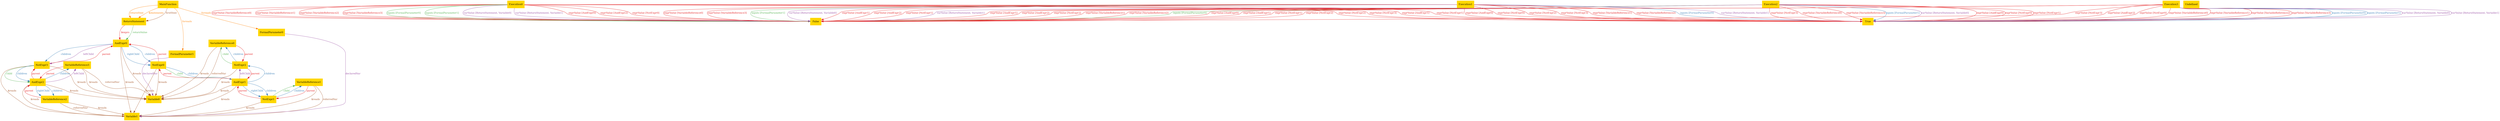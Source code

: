 digraph "graph" {
graph [fontsize=12]
node [fontsize=12]
edge [fontsize=12]
rankdir=TB;
"N22" -> "N21" [uuid = "<ReturnStatement, AndExpr0>", color = "#e41a1c", fontcolor = "#e41a1c", style = "solid", label = "$exprs", dir = "forward", weight = "1"]
"N21" -> "N9" [uuid = "<AndExpr0, Variable0>", color = "#a65628", fontcolor = "#a65628", style = "solid", label = "$reads", dir = "forward", weight = "1"]
"N21" -> "N7" [uuid = "<AndExpr0, Variable1>", color = "#a65628", fontcolor = "#a65628", style = "solid", label = "$reads", dir = "forward", weight = "1"]
"N14" -> "N9" [uuid = "<AndExpr1, Variable0>", color = "#a65628", fontcolor = "#a65628", style = "solid", label = "$reads", dir = "forward", weight = "1"]
"N14" -> "N7" [uuid = "<AndExpr1, Variable1>", color = "#a65628", fontcolor = "#a65628", style = "solid", label = "$reads", dir = "forward", weight = "1"]
"N15" -> "N9" [uuid = "<AndExpr2, Variable0>", color = "#a65628", fontcolor = "#a65628", style = "solid", label = "$reads", dir = "forward", weight = "1"]
"N15" -> "N7" [uuid = "<AndExpr2, Variable1>", color = "#a65628", fontcolor = "#a65628", style = "solid", label = "$reads", dir = "forward", weight = "1"]
"N16" -> "N9" [uuid = "<NotExpr0, Variable0>", color = "#a65628", fontcolor = "#a65628", style = "solid", label = "$reads", dir = "forward", weight = "1"]
"N16" -> "N7" [uuid = "<NotExpr0, Variable1>", color = "#a65628", fontcolor = "#a65628", style = "solid", label = "$reads", dir = "forward", weight = "1"]
"N12" -> "N7" [uuid = "<NotExpr1, Variable1>", color = "#a65628", fontcolor = "#a65628", style = "solid", label = "$reads", dir = "forward", weight = "1"]
"N17" -> "N9" [uuid = "<NotExpr2, Variable0>", color = "#a65628", fontcolor = "#a65628", style = "solid", label = "$reads", dir = "forward", weight = "1"]
"N18" -> "N9" [uuid = "<NotExpr3, Variable0>", color = "#a65628", fontcolor = "#a65628", style = "solid", label = "$reads", dir = "forward", weight = "1"]
"N18" -> "N7" [uuid = "<NotExpr3, Variable1>", color = "#a65628", fontcolor = "#a65628", style = "solid", label = "$reads", dir = "forward", weight = "1"]
"N19" -> "N9" [uuid = "<VariableReference0, Variable0>", color = "#a65628", fontcolor = "#a65628", style = "solid", label = "$reads", dir = "forward", weight = "1"]
"N13" -> "N7" [uuid = "<VariableReference1, Variable1>", color = "#a65628", fontcolor = "#a65628", style = "solid", label = "$reads", dir = "forward", weight = "1"]
"N11" -> "N7" [uuid = "<VariableReference2, Variable1>", color = "#a65628", fontcolor = "#a65628", style = "solid", label = "$reads", dir = "forward", weight = "1"]
"N20" -> "N9" [uuid = "<VariableReference3, Variable0>", color = "#a65628", fontcolor = "#a65628", style = "solid", label = "$reads", dir = "forward", weight = "1"]
"N23" -> "N22" [uuid = "<MainFunction, ReturnStatement>", color = "#ff7f00", fontcolor = "#ff7f00", style = "solid", label = "$statements", dir = "forward", weight = "1"]
"N16" -> "N14" [uuid = "<NotExpr0, AndExpr1>", color = "#4daf4a", fontcolor = "#4daf4a", style = "solid", label = "child", dir = "forward", weight = "1"]
"N13" -> "N12" [uuid = "<NotExpr1, VariableReference1>", color = "#4daf4a", fontcolor = "#4daf4a", style = "solid", label = "child", dir = "back", weight = "1"]
"N19" -> "N17" [uuid = "<NotExpr2, VariableReference0>", color = "#4daf4a", fontcolor = "#4daf4a", style = "solid", label = "child", dir = "back", weight = "1"]
"N18" -> "N15" [uuid = "<NotExpr3, AndExpr2>", color = "#4daf4a", fontcolor = "#4daf4a", style = "solid", label = "child", dir = "forward", weight = "1"]
"N21" -> "N16" [uuid = "<AndExpr0, NotExpr0>", color = "#377eb8", fontcolor = "#377eb8", style = "solid", label = "children", dir = "forward", weight = "1"]
"N21" -> "N18" [uuid = "<AndExpr0, NotExpr3>", color = "#377eb8", fontcolor = "#377eb8", style = "solid", label = "children", dir = "forward", weight = "1"]
"N14" -> "N12" [uuid = "<AndExpr1, NotExpr1>", color = "#377eb8", fontcolor = "#377eb8", style = "solid", label = "children", dir = "forward", weight = "1"]
"N17" -> "N14" [uuid = "<AndExpr1, NotExpr2>", color = "#377eb8", fontcolor = "#377eb8", style = "solid", label = "children", dir = "back", weight = "1"]
"N15" -> "N11" [uuid = "<AndExpr2, VariableReference2>", color = "#377eb8", fontcolor = "#377eb8", style = "solid", label = "children", dir = "forward", weight = "1"]
"N20" -> "N15" [uuid = "<AndExpr2, VariableReference3>", color = "#377eb8", fontcolor = "#377eb8", style = "solid", label = "children", dir = "back", weight = "1"]
"N16" -> "N14" [uuid = "<NotExpr0, AndExpr1>", color = "#377eb8", fontcolor = "#377eb8", style = "solid", label = "children", dir = "forward", weight = "1"]
"N13" -> "N12" [uuid = "<NotExpr1, VariableReference1>", color = "#377eb8", fontcolor = "#377eb8", style = "solid", label = "children", dir = "back", weight = "1"]
"N19" -> "N17" [uuid = "<NotExpr2, VariableReference0>", color = "#377eb8", fontcolor = "#377eb8", style = "solid", label = "children", dir = "back", weight = "1"]
"N18" -> "N15" [uuid = "<NotExpr3, AndExpr2>", color = "#377eb8", fontcolor = "#377eb8", style = "solid", label = "children", dir = "forward", weight = "1"]
"N8" -> "N7" [uuid = "<FormalParameter0, Variable1>", color = "#984ea3", fontcolor = "#984ea3", style = "solid", label = "declaredVar", dir = "forward", weight = "1"]
"N10" -> "N9" [uuid = "<FormalParameter1, Variable0>", color = "#984ea3", fontcolor = "#984ea3", style = "solid", label = "declaredVar", dir = "forward", weight = "1"]
"N6" -> "N2" [uuid = "<Execution0, AndExpr0, False>", color = "#e41a1c", fontcolor = "#e41a1c", style = "solid", label = "exprValue [AndExpr0]", dir = "forward", weight = "1"]
"N6" -> "N1" [uuid = "<Execution0, AndExpr1, True>", color = "#e41a1c", fontcolor = "#e41a1c", style = "solid", label = "exprValue [AndExpr1]", dir = "forward", weight = "1"]
"N6" -> "N2" [uuid = "<Execution0, AndExpr2, False>", color = "#e41a1c", fontcolor = "#e41a1c", style = "solid", label = "exprValue [AndExpr2]", dir = "forward", weight = "1"]
"N6" -> "N2" [uuid = "<Execution0, NotExpr0, False>", color = "#e41a1c", fontcolor = "#e41a1c", style = "solid", label = "exprValue [NotExpr0]", dir = "forward", weight = "1"]
"N6" -> "N1" [uuid = "<Execution0, NotExpr1, True>", color = "#e41a1c", fontcolor = "#e41a1c", style = "solid", label = "exprValue [NotExpr1]", dir = "forward", weight = "1"]
"N6" -> "N1" [uuid = "<Execution0, NotExpr2, True>", color = "#e41a1c", fontcolor = "#e41a1c", style = "solid", label = "exprValue [NotExpr2]", dir = "forward", weight = "1"]
"N6" -> "N1" [uuid = "<Execution0, NotExpr3, True>", color = "#e41a1c", fontcolor = "#e41a1c", style = "solid", label = "exprValue [NotExpr3]", dir = "forward", weight = "1"]
"N6" -> "N2" [uuid = "<Execution0, VariableReference0, False>", color = "#e41a1c", fontcolor = "#e41a1c", style = "solid", label = "exprValue [VariableReference0]", dir = "forward", weight = "1"]
"N6" -> "N2" [uuid = "<Execution0, VariableReference1, False>", color = "#e41a1c", fontcolor = "#e41a1c", style = "solid", label = "exprValue [VariableReference1]", dir = "forward", weight = "1"]
"N6" -> "N2" [uuid = "<Execution0, VariableReference2, False>", color = "#e41a1c", fontcolor = "#e41a1c", style = "solid", label = "exprValue [VariableReference2]", dir = "forward", weight = "1"]
"N6" -> "N2" [uuid = "<Execution0, VariableReference3, False>", color = "#e41a1c", fontcolor = "#e41a1c", style = "solid", label = "exprValue [VariableReference3]", dir = "forward", weight = "1"]
"N5" -> "N1" [uuid = "<Execution1, AndExpr0, True>", color = "#e41a1c", fontcolor = "#e41a1c", style = "solid", label = "exprValue [AndExpr0]", dir = "forward", weight = "1"]
"N5" -> "N2" [uuid = "<Execution1, AndExpr1, False>", color = "#e41a1c", fontcolor = "#e41a1c", style = "solid", label = "exprValue [AndExpr1]", dir = "forward", weight = "1"]
"N5" -> "N2" [uuid = "<Execution1, AndExpr2, False>", color = "#e41a1c", fontcolor = "#e41a1c", style = "solid", label = "exprValue [AndExpr2]", dir = "forward", weight = "1"]
"N5" -> "N1" [uuid = "<Execution1, NotExpr0, True>", color = "#e41a1c", fontcolor = "#e41a1c", style = "solid", label = "exprValue [NotExpr0]", dir = "forward", weight = "1"]
"N5" -> "N2" [uuid = "<Execution1, NotExpr1, False>", color = "#e41a1c", fontcolor = "#e41a1c", style = "solid", label = "exprValue [NotExpr1]", dir = "forward", weight = "1"]
"N5" -> "N1" [uuid = "<Execution1, NotExpr2, True>", color = "#e41a1c", fontcolor = "#e41a1c", style = "solid", label = "exprValue [NotExpr2]", dir = "forward", weight = "1"]
"N5" -> "N1" [uuid = "<Execution1, NotExpr3, True>", color = "#e41a1c", fontcolor = "#e41a1c", style = "solid", label = "exprValue [NotExpr3]", dir = "forward", weight = "1"]
"N5" -> "N2" [uuid = "<Execution1, VariableReference0, False>", color = "#e41a1c", fontcolor = "#e41a1c", style = "solid", label = "exprValue [VariableReference0]", dir = "forward", weight = "1"]
"N5" -> "N1" [uuid = "<Execution1, VariableReference1, True>", color = "#e41a1c", fontcolor = "#e41a1c", style = "solid", label = "exprValue [VariableReference1]", dir = "forward", weight = "1"]
"N5" -> "N1" [uuid = "<Execution1, VariableReference2, True>", color = "#e41a1c", fontcolor = "#e41a1c", style = "solid", label = "exprValue [VariableReference2]", dir = "forward", weight = "1"]
"N5" -> "N2" [uuid = "<Execution1, VariableReference3, False>", color = "#e41a1c", fontcolor = "#e41a1c", style = "solid", label = "exprValue [VariableReference3]", dir = "forward", weight = "1"]
"N4" -> "N1" [uuid = "<Execution2, AndExpr0, True>", color = "#e41a1c", fontcolor = "#e41a1c", style = "solid", label = "exprValue [AndExpr0]", dir = "forward", weight = "1"]
"N4" -> "N2" [uuid = "<Execution2, AndExpr1, False>", color = "#e41a1c", fontcolor = "#e41a1c", style = "solid", label = "exprValue [AndExpr1]", dir = "forward", weight = "1"]
"N4" -> "N2" [uuid = "<Execution2, AndExpr2, False>", color = "#e41a1c", fontcolor = "#e41a1c", style = "solid", label = "exprValue [AndExpr2]", dir = "forward", weight = "1"]
"N4" -> "N1" [uuid = "<Execution2, NotExpr0, True>", color = "#e41a1c", fontcolor = "#e41a1c", style = "solid", label = "exprValue [NotExpr0]", dir = "forward", weight = "1"]
"N4" -> "N1" [uuid = "<Execution2, NotExpr1, True>", color = "#e41a1c", fontcolor = "#e41a1c", style = "solid", label = "exprValue [NotExpr1]", dir = "forward", weight = "1"]
"N4" -> "N2" [uuid = "<Execution2, NotExpr2, False>", color = "#e41a1c", fontcolor = "#e41a1c", style = "solid", label = "exprValue [NotExpr2]", dir = "forward", weight = "1"]
"N4" -> "N1" [uuid = "<Execution2, NotExpr3, True>", color = "#e41a1c", fontcolor = "#e41a1c", style = "solid", label = "exprValue [NotExpr3]", dir = "forward", weight = "1"]
"N4" -> "N1" [uuid = "<Execution2, VariableReference0, True>", color = "#e41a1c", fontcolor = "#e41a1c", style = "solid", label = "exprValue [VariableReference0]", dir = "forward", weight = "1"]
"N4" -> "N2" [uuid = "<Execution2, VariableReference1, False>", color = "#e41a1c", fontcolor = "#e41a1c", style = "solid", label = "exprValue [VariableReference1]", dir = "forward", weight = "1"]
"N4" -> "N2" [uuid = "<Execution2, VariableReference2, False>", color = "#e41a1c", fontcolor = "#e41a1c", style = "solid", label = "exprValue [VariableReference2]", dir = "forward", weight = "1"]
"N4" -> "N1" [uuid = "<Execution2, VariableReference3, True>", color = "#e41a1c", fontcolor = "#e41a1c", style = "solid", label = "exprValue [VariableReference3]", dir = "forward", weight = "1"]
"N3" -> "N2" [uuid = "<Execution3, AndExpr0, False>", color = "#e41a1c", fontcolor = "#e41a1c", style = "solid", label = "exprValue [AndExpr0]", dir = "forward", weight = "1"]
"N3" -> "N2" [uuid = "<Execution3, AndExpr1, False>", color = "#e41a1c", fontcolor = "#e41a1c", style = "solid", label = "exprValue [AndExpr1]", dir = "forward", weight = "1"]
"N3" -> "N1" [uuid = "<Execution3, AndExpr2, True>", color = "#e41a1c", fontcolor = "#e41a1c", style = "solid", label = "exprValue [AndExpr2]", dir = "forward", weight = "1"]
"N3" -> "N1" [uuid = "<Execution3, NotExpr0, True>", color = "#e41a1c", fontcolor = "#e41a1c", style = "solid", label = "exprValue [NotExpr0]", dir = "forward", weight = "1"]
"N3" -> "N2" [uuid = "<Execution3, NotExpr1, False>", color = "#e41a1c", fontcolor = "#e41a1c", style = "solid", label = "exprValue [NotExpr1]", dir = "forward", weight = "1"]
"N3" -> "N2" [uuid = "<Execution3, NotExpr2, False>", color = "#e41a1c", fontcolor = "#e41a1c", style = "solid", label = "exprValue [NotExpr2]", dir = "forward", weight = "1"]
"N3" -> "N2" [uuid = "<Execution3, NotExpr3, False>", color = "#e41a1c", fontcolor = "#e41a1c", style = "solid", label = "exprValue [NotExpr3]", dir = "forward", weight = "1"]
"N3" -> "N1" [uuid = "<Execution3, VariableReference0, True>", color = "#e41a1c", fontcolor = "#e41a1c", style = "solid", label = "exprValue [VariableReference0]", dir = "forward", weight = "1"]
"N3" -> "N1" [uuid = "<Execution3, VariableReference1, True>", color = "#e41a1c", fontcolor = "#e41a1c", style = "solid", label = "exprValue [VariableReference1]", dir = "forward", weight = "1"]
"N3" -> "N1" [uuid = "<Execution3, VariableReference2, True>", color = "#e41a1c", fontcolor = "#e41a1c", style = "solid", label = "exprValue [VariableReference2]", dir = "forward", weight = "1"]
"N3" -> "N1" [uuid = "<Execution3, VariableReference3, True>", color = "#e41a1c", fontcolor = "#e41a1c", style = "solid", label = "exprValue [VariableReference3]", dir = "forward", weight = "1"]
"N23" -> "N22" [uuid = "<MainFunction, ReturnStatement>", color = "#a65628", fontcolor = "#a65628", style = "solid", label = "firstStmt", dir = "forward", weight = "1"]
"N23" -> "N8" [uuid = "<MainFunction, FormalParameter0>", color = "#ff7f00", fontcolor = "#ff7f00", style = "solid", label = "formals", dir = "forward", weight = "1"]
"N23" -> "N10" [uuid = "<MainFunction, FormalParameter1>", color = "#ff7f00", fontcolor = "#ff7f00", style = "solid", label = "formals", dir = "forward", weight = "1"]
"N6" -> "N2" [uuid = "<Execution0, FormalParameter0, False>", color = "#4daf4a", fontcolor = "#4daf4a", style = "solid", label = "inputs [FormalParameter0]", dir = "forward", weight = "1"]
"N6" -> "N2" [uuid = "<Execution0, FormalParameter1, False>", color = "#4daf4a", fontcolor = "#4daf4a", style = "solid", label = "inputs [FormalParameter1]", dir = "forward", weight = "1"]
"N5" -> "N2" [uuid = "<Execution1, FormalParameter1, False>", color = "#4daf4a", fontcolor = "#4daf4a", style = "solid", label = "inputs [FormalParameter1]", dir = "forward", weight = "1"]
"N4" -> "N2" [uuid = "<Execution2, FormalParameter0, False>", color = "#4daf4a", fontcolor = "#4daf4a", style = "solid", label = "inputs [FormalParameter0]", dir = "forward", weight = "1"]
"N5" -> "N1" [uuid = "<Execution1, FormalParameter0, True>", color = "#377eb8", fontcolor = "#377eb8", style = "solid", label = "inputs [FormalParameter0]", dir = "forward", weight = "1"]
"N4" -> "N1" [uuid = "<Execution2, FormalParameter1, True>", color = "#377eb8", fontcolor = "#377eb8", style = "solid", label = "inputs [FormalParameter1]", dir = "forward", weight = "1"]
"N3" -> "N1" [uuid = "<Execution3, FormalParameter0, True>", color = "#377eb8", fontcolor = "#377eb8", style = "solid", label = "inputs [FormalParameter0]", dir = "forward", weight = "1"]
"N3" -> "N1" [uuid = "<Execution3, FormalParameter1, True>", color = "#377eb8", fontcolor = "#377eb8", style = "solid", label = "inputs [FormalParameter1]", dir = "forward", weight = "1"]
"N21" -> "N18" [uuid = "<AndExpr0, NotExpr3>", color = "#984ea3", fontcolor = "#984ea3", style = "solid", label = "leftChild", dir = "forward", weight = "1"]
"N17" -> "N14" [uuid = "<AndExpr1, NotExpr2>", color = "#984ea3", fontcolor = "#984ea3", style = "solid", label = "leftChild", dir = "back", weight = "1"]
"N20" -> "N15" [uuid = "<AndExpr2, VariableReference3>", color = "#984ea3", fontcolor = "#984ea3", style = "solid", label = "leftChild", dir = "back", weight = "1"]
"N16" -> "N14" [uuid = "<AndExpr1, NotExpr0>", color = "#e41a1c", fontcolor = "#e41a1c", style = "solid", label = "parent", dir = "back", weight = "1"]
"N18" -> "N15" [uuid = "<AndExpr2, NotExpr3>", color = "#e41a1c", fontcolor = "#e41a1c", style = "solid", label = "parent", dir = "back", weight = "1"]
"N21" -> "N16" [uuid = "<NotExpr0, AndExpr0>", color = "#e41a1c", fontcolor = "#e41a1c", style = "solid", label = "parent", dir = "back", weight = "1"]
"N14" -> "N12" [uuid = "<NotExpr1, AndExpr1>", color = "#e41a1c", fontcolor = "#e41a1c", style = "solid", label = "parent", dir = "back", weight = "1"]
"N17" -> "N14" [uuid = "<NotExpr2, AndExpr1>", color = "#e41a1c", fontcolor = "#e41a1c", style = "solid", label = "parent", dir = "forward", weight = "1"]
"N21" -> "N18" [uuid = "<NotExpr3, AndExpr0>", color = "#e41a1c", fontcolor = "#e41a1c", style = "solid", label = "parent", dir = "back", weight = "1"]
"N19" -> "N17" [uuid = "<VariableReference0, NotExpr2>", color = "#e41a1c", fontcolor = "#e41a1c", style = "solid", label = "parent", dir = "forward", weight = "1"]
"N13" -> "N12" [uuid = "<VariableReference1, NotExpr1>", color = "#e41a1c", fontcolor = "#e41a1c", style = "solid", label = "parent", dir = "forward", weight = "1"]
"N15" -> "N11" [uuid = "<VariableReference2, AndExpr2>", color = "#e41a1c", fontcolor = "#e41a1c", style = "solid", label = "parent", dir = "back", weight = "1"]
"N20" -> "N15" [uuid = "<VariableReference3, AndExpr2>", color = "#e41a1c", fontcolor = "#e41a1c", style = "solid", label = "parent", dir = "forward", weight = "1"]
"N19" -> "N9" [uuid = "<VariableReference0, Variable0>", color = "#a65628", fontcolor = "#a65628", style = "solid", label = "referredVar", dir = "forward", weight = "1"]
"N13" -> "N7" [uuid = "<VariableReference1, Variable1>", color = "#a65628", fontcolor = "#a65628", style = "solid", label = "referredVar", dir = "forward", weight = "1"]
"N11" -> "N7" [uuid = "<VariableReference2, Variable1>", color = "#a65628", fontcolor = "#a65628", style = "solid", label = "referredVar", dir = "forward", weight = "1"]
"N20" -> "N9" [uuid = "<VariableReference3, Variable0>", color = "#a65628", fontcolor = "#a65628", style = "solid", label = "referredVar", dir = "forward", weight = "1"]
"N23" -> "N22" [uuid = "<MainFunction, ReturnStatement>", color = "#ff7f00", fontcolor = "#ff7f00", style = "solid", label = "returnStmt", dir = "forward", weight = "1"]
"N22" -> "N21" [uuid = "<ReturnStatement, AndExpr0>", color = "#4daf4a", fontcolor = "#4daf4a", style = "solid", label = "returnValue", dir = "forward", weight = "1"]
"N21" -> "N16" [uuid = "<AndExpr0, NotExpr0>", color = "#377eb8", fontcolor = "#377eb8", style = "solid", label = "rightChild", dir = "forward", weight = "1"]
"N14" -> "N12" [uuid = "<AndExpr1, NotExpr1>", color = "#377eb8", fontcolor = "#377eb8", style = "solid", label = "rightChild", dir = "forward", weight = "1"]
"N15" -> "N11" [uuid = "<AndExpr2, VariableReference2>", color = "#377eb8", fontcolor = "#377eb8", style = "solid", label = "rightChild", dir = "forward", weight = "1"]
"N6" -> "N2" [uuid = "<Execution0, ReturnStatement, Variable0, False>", color = "#984ea3", fontcolor = "#984ea3", style = "solid", label = "varValue [ReturnStatement, Variable0]", dir = "forward", weight = "1"]
"N6" -> "N2" [uuid = "<Execution0, ReturnStatement, Variable1, False>", color = "#984ea3", fontcolor = "#984ea3", style = "solid", label = "varValue [ReturnStatement, Variable1]", dir = "forward", weight = "1"]
"N5" -> "N2" [uuid = "<Execution1, ReturnStatement, Variable0, False>", color = "#984ea3", fontcolor = "#984ea3", style = "solid", label = "varValue [ReturnStatement, Variable0]", dir = "forward", weight = "1"]
"N5" -> "N1" [uuid = "<Execution1, ReturnStatement, Variable1, True>", color = "#984ea3", fontcolor = "#984ea3", style = "solid", label = "varValue [ReturnStatement, Variable1]", dir = "forward", weight = "1"]
"N4" -> "N1" [uuid = "<Execution2, ReturnStatement, Variable0, True>", color = "#984ea3", fontcolor = "#984ea3", style = "solid", label = "varValue [ReturnStatement, Variable0]", dir = "forward", weight = "1"]
"N4" -> "N2" [uuid = "<Execution2, ReturnStatement, Variable1, False>", color = "#984ea3", fontcolor = "#984ea3", style = "solid", label = "varValue [ReturnStatement, Variable1]", dir = "forward", weight = "1"]
"N3" -> "N1" [uuid = "<Execution3, ReturnStatement, Variable0, True>", color = "#984ea3", fontcolor = "#984ea3", style = "solid", label = "varValue [ReturnStatement, Variable0]", dir = "forward", weight = "1"]
"N3" -> "N1" [uuid = "<Execution3, ReturnStatement, Variable1, True>", color = "#984ea3", fontcolor = "#984ea3", style = "solid", label = "varValue [ReturnStatement, Variable1]", dir = "forward", weight = "1"]
"N0" [uuid="Undefined", label="Undefined", color="#ffd700", fontcolor = "#000000", shape = "box", style = "filled, solid"]
"N1" [uuid="True", label="True", color="#ffd700", fontcolor = "#000000", shape = "box", style = "filled, solid"]
"N2" [uuid="False", label="False", color="#ffd700", fontcolor = "#000000", shape = "box", style = "filled, solid"]
"N3" [uuid="Execution3", label="Execution3", color="#ffd700", fontcolor = "#000000", shape = "box", style = "filled, solid"]
"N4" [uuid="Execution2", label="Execution2", color="#ffd700", fontcolor = "#000000", shape = "box", style = "filled, solid"]
"N5" [uuid="Execution1", label="Execution1", color="#ffd700", fontcolor = "#000000", shape = "box", style = "filled, solid"]
"N6" [uuid="Execution0", label="Execution0", color="#ffd700", fontcolor = "#000000", shape = "box", style = "filled, solid"]
"N7" [uuid="Variable1", label="Variable1", color="#ffd700", fontcolor = "#000000", shape = "box", style = "filled, solid"]
"N8" [uuid="FormalParameter0", label="FormalParameter0", color="#ffd700", fontcolor = "#000000", shape = "box", style = "filled, solid"]
"N9" [uuid="Variable0", label="Variable0", color="#ffd700", fontcolor = "#000000", shape = "box", style = "filled, solid"]
"N10" [uuid="FormalParameter1", label="FormalParameter1", color="#ffd700", fontcolor = "#000000", shape = "box", style = "filled, solid"]
"N11" [uuid="VariableReference2", label="VariableReference2", color="#ffd700", fontcolor = "#000000", shape = "box", style = "filled, solid"]
"N12" [uuid="NotExpr1", label="NotExpr1", color="#ffd700", fontcolor = "#000000", shape = "box", style = "filled, solid"]
"N13" [uuid="VariableReference1", label="VariableReference1", color="#ffd700", fontcolor = "#000000", shape = "box", style = "filled, solid"]
"N14" [uuid="AndExpr1", label="AndExpr1", color="#ffd700", fontcolor = "#000000", shape = "box", style = "filled, solid"]
"N15" [uuid="AndExpr2", label="AndExpr2", color="#ffd700", fontcolor = "#000000", shape = "box", style = "filled, solid"]
"N16" [uuid="NotExpr0", label="NotExpr0", color="#ffd700", fontcolor = "#000000", shape = "box", style = "filled, solid"]
"N17" [uuid="NotExpr2", label="NotExpr2", color="#ffd700", fontcolor = "#000000", shape = "box", style = "filled, solid"]
"N18" [uuid="NotExpr3", label="NotExpr3", color="#ffd700", fontcolor = "#000000", shape = "box", style = "filled, solid"]
"N19" [uuid="VariableReference0", label="VariableReference0", color="#ffd700", fontcolor = "#000000", shape = "box", style = "filled, solid"]
"N20" [uuid="VariableReference3", label="VariableReference3", color="#ffd700", fontcolor = "#000000", shape = "box", style = "filled, solid"]
"N21" [uuid="AndExpr0", label="AndExpr0", color="#ffd700", fontcolor = "#000000", shape = "box", style = "filled, solid"]
"N22" [uuid="ReturnStatement", label="ReturnStatement", color="#ffd700", fontcolor = "#000000", shape = "box", style = "filled, solid"]
"N23" [uuid="MainFunction", label="MainFunction", color="#ffd700", fontcolor = "#000000", shape = "box", style = "filled, solid"]
}

